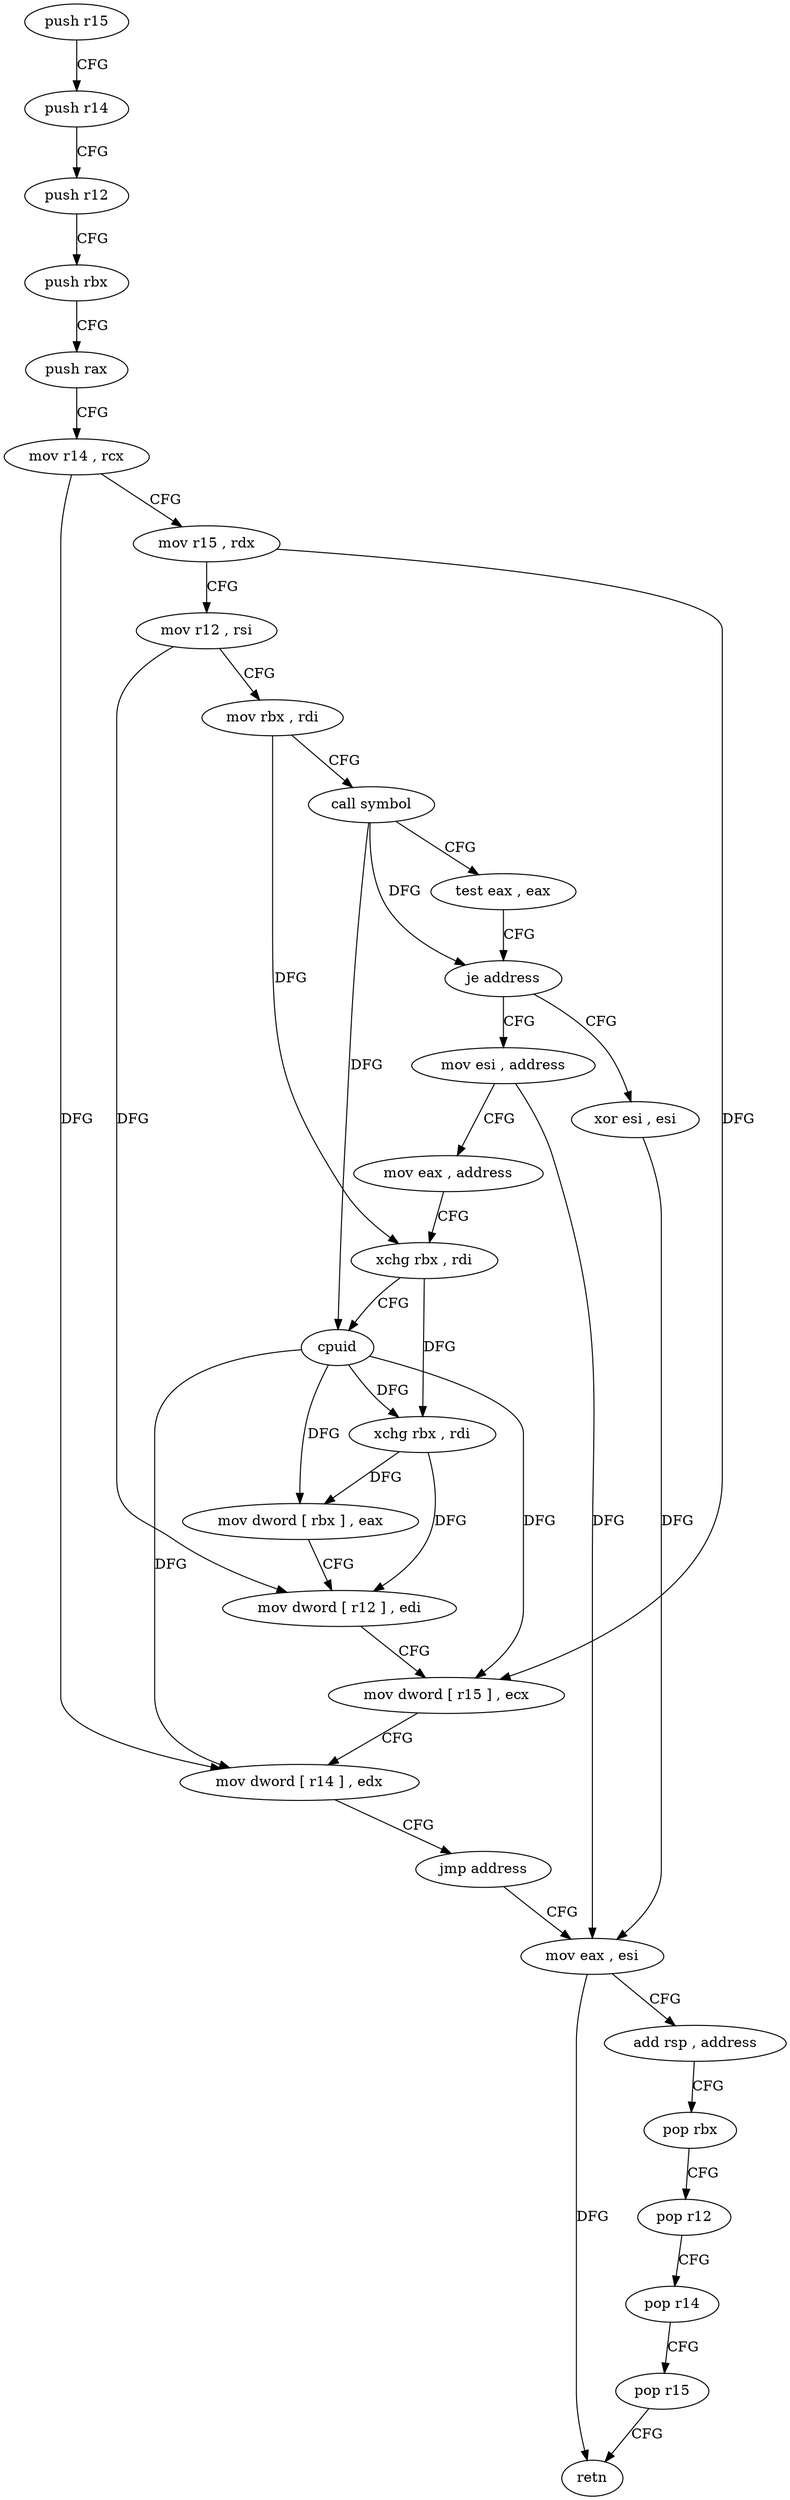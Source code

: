 digraph "func" {
"4224608" [label = "push r15" ]
"4224610" [label = "push r14" ]
"4224612" [label = "push r12" ]
"4224614" [label = "push rbx" ]
"4224615" [label = "push rax" ]
"4224616" [label = "mov r14 , rcx" ]
"4224619" [label = "mov r15 , rdx" ]
"4224622" [label = "mov r12 , rsi" ]
"4224625" [label = "mov rbx , rdi" ]
"4224628" [label = "call symbol" ]
"4224633" [label = "test eax , eax" ]
"4224635" [label = "je address" ]
"4224669" [label = "xor esi , esi" ]
"4224637" [label = "mov esi , address" ]
"4224671" [label = "mov eax , esi" ]
"4224642" [label = "mov eax , address" ]
"4224647" [label = "xchg rbx , rdi" ]
"4224650" [label = "cpuid" ]
"4224652" [label = "xchg rbx , rdi" ]
"4224655" [label = "mov dword [ rbx ] , eax" ]
"4224657" [label = "mov dword [ r12 ] , edi" ]
"4224661" [label = "mov dword [ r15 ] , ecx" ]
"4224664" [label = "mov dword [ r14 ] , edx" ]
"4224667" [label = "jmp address" ]
"4224673" [label = "add rsp , address" ]
"4224677" [label = "pop rbx" ]
"4224678" [label = "pop r12" ]
"4224680" [label = "pop r14" ]
"4224682" [label = "pop r15" ]
"4224684" [label = "retn" ]
"4224608" -> "4224610" [ label = "CFG" ]
"4224610" -> "4224612" [ label = "CFG" ]
"4224612" -> "4224614" [ label = "CFG" ]
"4224614" -> "4224615" [ label = "CFG" ]
"4224615" -> "4224616" [ label = "CFG" ]
"4224616" -> "4224619" [ label = "CFG" ]
"4224616" -> "4224664" [ label = "DFG" ]
"4224619" -> "4224622" [ label = "CFG" ]
"4224619" -> "4224661" [ label = "DFG" ]
"4224622" -> "4224625" [ label = "CFG" ]
"4224622" -> "4224657" [ label = "DFG" ]
"4224625" -> "4224628" [ label = "CFG" ]
"4224625" -> "4224647" [ label = "DFG" ]
"4224628" -> "4224633" [ label = "CFG" ]
"4224628" -> "4224635" [ label = "DFG" ]
"4224628" -> "4224650" [ label = "DFG" ]
"4224633" -> "4224635" [ label = "CFG" ]
"4224635" -> "4224669" [ label = "CFG" ]
"4224635" -> "4224637" [ label = "CFG" ]
"4224669" -> "4224671" [ label = "DFG" ]
"4224637" -> "4224642" [ label = "CFG" ]
"4224637" -> "4224671" [ label = "DFG" ]
"4224671" -> "4224673" [ label = "CFG" ]
"4224671" -> "4224684" [ label = "DFG" ]
"4224642" -> "4224647" [ label = "CFG" ]
"4224647" -> "4224650" [ label = "CFG" ]
"4224647" -> "4224652" [ label = "DFG" ]
"4224650" -> "4224652" [ label = "DFG" ]
"4224650" -> "4224655" [ label = "DFG" ]
"4224650" -> "4224661" [ label = "DFG" ]
"4224650" -> "4224664" [ label = "DFG" ]
"4224652" -> "4224655" [ label = "DFG" ]
"4224652" -> "4224657" [ label = "DFG" ]
"4224655" -> "4224657" [ label = "CFG" ]
"4224657" -> "4224661" [ label = "CFG" ]
"4224661" -> "4224664" [ label = "CFG" ]
"4224664" -> "4224667" [ label = "CFG" ]
"4224667" -> "4224671" [ label = "CFG" ]
"4224673" -> "4224677" [ label = "CFG" ]
"4224677" -> "4224678" [ label = "CFG" ]
"4224678" -> "4224680" [ label = "CFG" ]
"4224680" -> "4224682" [ label = "CFG" ]
"4224682" -> "4224684" [ label = "CFG" ]
}
